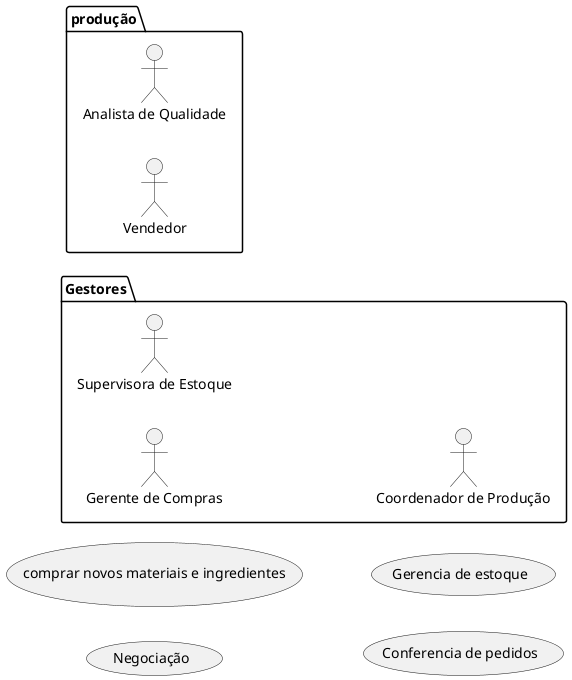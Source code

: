 @startuml
left to right direction


package Gestores {
actor "Gerente de Compras" as gc 
actor "Supervisora de Estoque" as se 
actor "Coordenador de Produção" as cp 
}

package produção {
    actor "Analista de Qualidade" as aq 
    actor "Vendedor" as v
}
usecase "comprar novos materiais e ingredientes" as UC1
Usecase "Negociação" as UC2

usecase "Gerencia de estoque" as UC3
usecase "Conferencia de pedidos" as UC4
